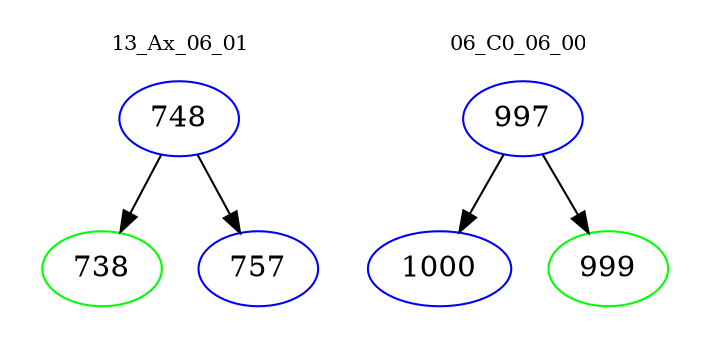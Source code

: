 digraph{
subgraph cluster_0 {
color = white
label = "13_Ax_06_01";
fontsize=10;
T0_748 [label="748", color="blue"]
T0_748 -> T0_738 [color="black"]
T0_738 [label="738", color="green"]
T0_748 -> T0_757 [color="black"]
T0_757 [label="757", color="blue"]
}
subgraph cluster_1 {
color = white
label = "06_C0_06_00";
fontsize=10;
T1_997 [label="997", color="blue"]
T1_997 -> T1_1000 [color="black"]
T1_1000 [label="1000", color="blue"]
T1_997 -> T1_999 [color="black"]
T1_999 [label="999", color="green"]
}
}
